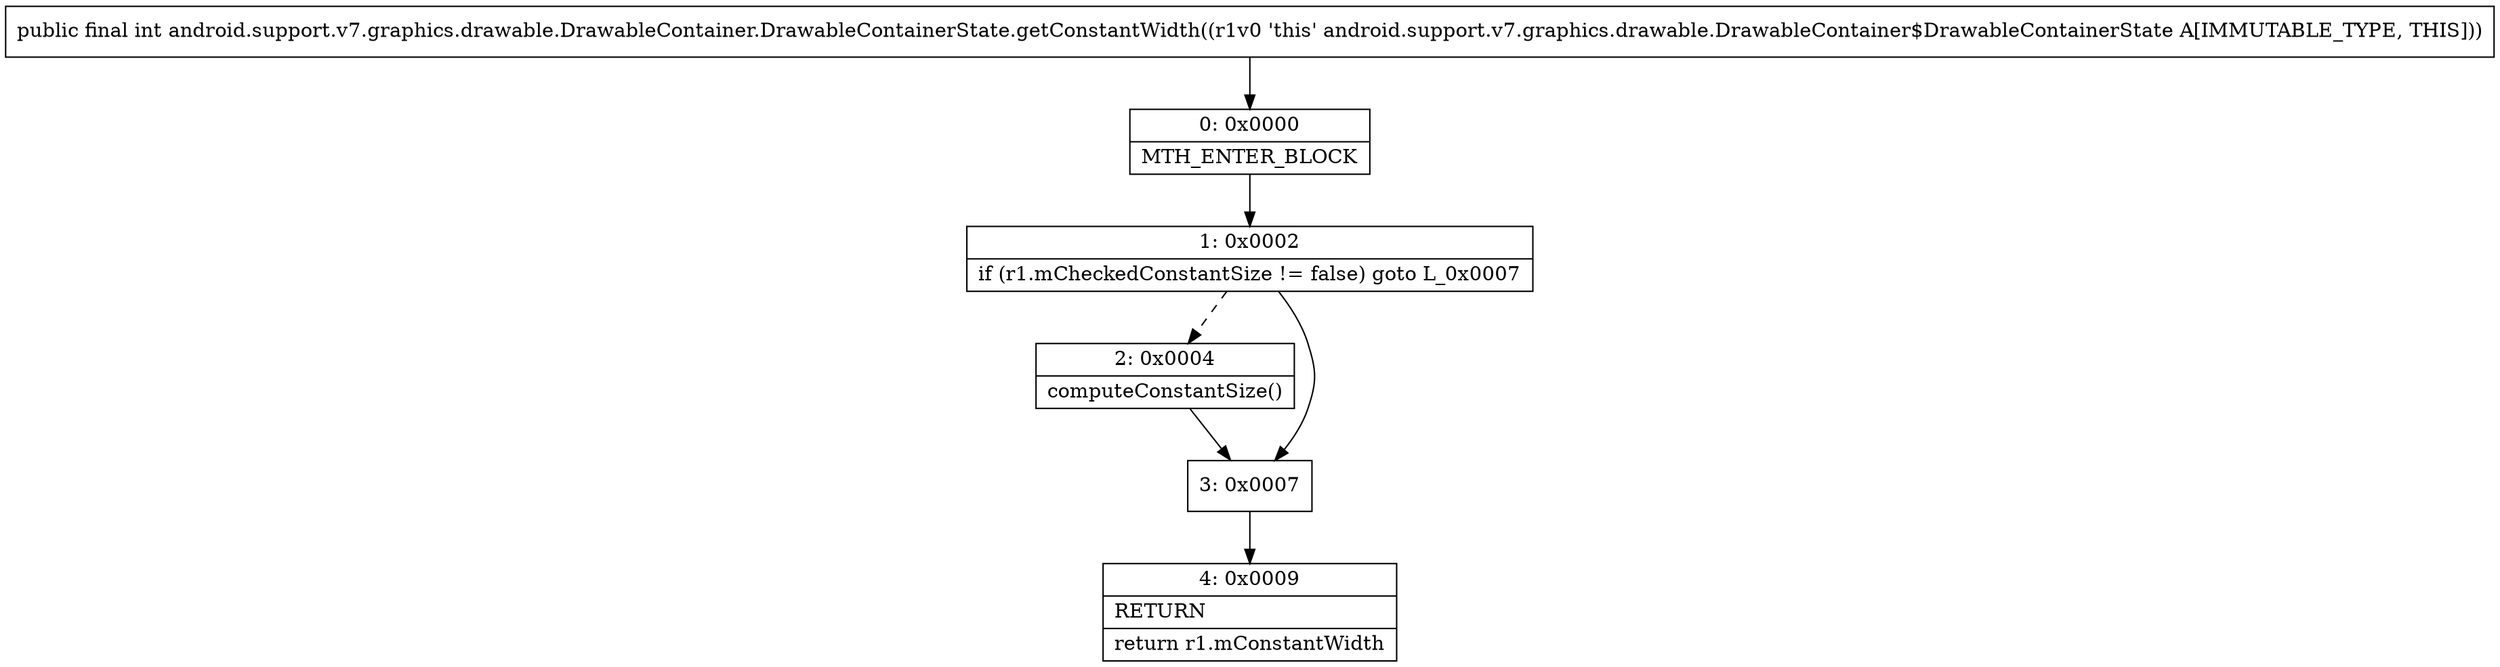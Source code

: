 digraph "CFG forandroid.support.v7.graphics.drawable.DrawableContainer.DrawableContainerState.getConstantWidth()I" {
Node_0 [shape=record,label="{0\:\ 0x0000|MTH_ENTER_BLOCK\l}"];
Node_1 [shape=record,label="{1\:\ 0x0002|if (r1.mCheckedConstantSize != false) goto L_0x0007\l}"];
Node_2 [shape=record,label="{2\:\ 0x0004|computeConstantSize()\l}"];
Node_3 [shape=record,label="{3\:\ 0x0007}"];
Node_4 [shape=record,label="{4\:\ 0x0009|RETURN\l|return r1.mConstantWidth\l}"];
MethodNode[shape=record,label="{public final int android.support.v7.graphics.drawable.DrawableContainer.DrawableContainerState.getConstantWidth((r1v0 'this' android.support.v7.graphics.drawable.DrawableContainer$DrawableContainerState A[IMMUTABLE_TYPE, THIS])) }"];
MethodNode -> Node_0;
Node_0 -> Node_1;
Node_1 -> Node_2[style=dashed];
Node_1 -> Node_3;
Node_2 -> Node_3;
Node_3 -> Node_4;
}

